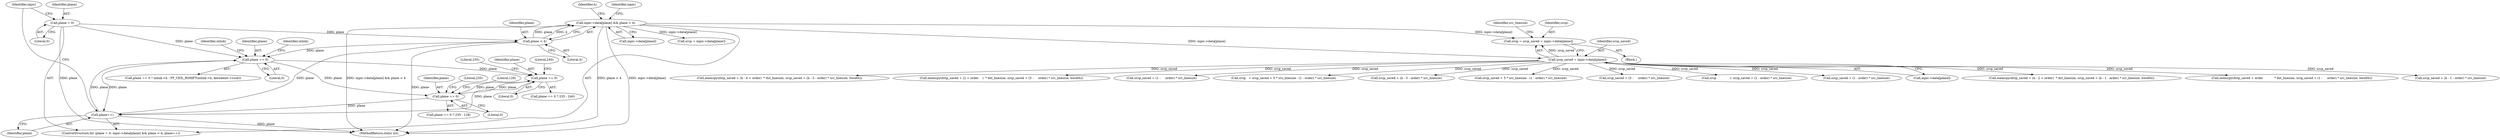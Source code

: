 digraph "0_FFmpeg_e43a0a232dbf6d3c161823c2e07c52e76227a1bc_5@pointer" {
"1000282" [label="(Call,srcp = srcp_saved = inpic->data[plane])"];
"1000284" [label="(Call,srcp_saved = inpic->data[plane])"];
"1000247" [label="(Call,inpic->data[plane] && plane < 4)"];
"1000253" [label="(Call,plane < 4)"];
"1000256" [label="(Call,plane++)"];
"1000738" [label="(Call,plane == 0)"];
"1000698" [label="(Call,plane == 0)"];
"1000262" [label="(Call,plane == 0)"];
"1000244" [label="(Call,plane = 0)"];
"1000424" [label="(Call,srcp_saved + (h - 3 - order) * src_linesize)"];
"1000491" [label="(Call,srcp_saved + 5 * src_linesize - (1 - order) * src_linesize)"];
"1000386" [label="(Call,srcp_saved + (3 -     order) * src_linesize)"];
"1000253" [label="(Call,plane < 4)"];
"1000742" [label="(Literal,240)"];
"1000255" [label="(Literal,4)"];
"1000321" [label="(Call,srcp              = srcp_saved + (1 - order) * src_linesize)"];
"1000264" [label="(Literal,0)"];
"1000246" [label="(Literal,0)"];
"1000741" [label="(Literal,235)"];
"1000698" [label="(Call,plane == 0)"];
"1000254" [label="(Identifier,plane)"];
"1000243" [label="(ControlStructure,for (plane = 0; inpic->data[plane] && plane < 4; plane++))"];
"1000699" [label="(Identifier,plane)"];
"1000323" [label="(Call,srcp_saved + (1 - order) * src_linesize)"];
"1000282" [label="(Call,srcp = srcp_saved = inpic->data[plane])"];
"1000245" [label="(Identifier,plane)"];
"1000286" [label="(Call,inpic->data[plane])"];
"1000701" [label="(Literal,235)"];
"1000702" [label="(Literal,128)"];
"1000244" [label="(Call,plane = 0)"];
"1000266" [label="(Identifier,inlink)"];
"1000258" [label="(Block,)"];
"1000283" [label="(Identifier,srcp)"];
"1000394" [label="(Call,memcpy(dstp_saved + (h - 2 + order)  * dst_linesize, srcp_saved + (h - 1 - order) * src_linesize, bwidth))"];
"1000262" [label="(Call,plane == 0)"];
"1000263" [label="(Identifier,plane)"];
"1000364" [label="(Call,memcpy(dstp_saved + order            * dst_linesize, srcp_saved + (1 -     order) * src_linesize, bwidth))"];
"1000739" [label="(Identifier,plane)"];
"1001153" [label="(MethodReturn,static int)"];
"1000738" [label="(Call,plane == 0)"];
"1000256" [label="(Call,plane++)"];
"1000247" [label="(Call,inpic->data[plane] && plane < 4)"];
"1000404" [label="(Call,srcp_saved + (h - 1 - order) * src_linesize)"];
"1001148" [label="(Identifier,inpic)"];
"1000270" [label="(Identifier,inlink)"];
"1000414" [label="(Call,memcpy(dstp_saved + (h - 4 + order)  * dst_linesize, srcp_saved + (h - 3 - order) * src_linesize, bwidth))"];
"1000292" [label="(Identifier,src_linesize)"];
"1000260" [label="(Identifier,h)"];
"1000378" [label="(Call,memcpy(dstp_saved + (2 + order    )  * dst_linesize, srcp_saved + (3 -     order) * src_linesize, bwidth))"];
"1000370" [label="(Call,srcp_saved + (1 -     order) * src_linesize)"];
"1000284" [label="(Call,srcp_saved = inpic->data[plane])"];
"1000248" [label="(Call,inpic->data[plane])"];
"1000740" [label="(Literal,0)"];
"1000700" [label="(Literal,0)"];
"1000697" [label="(Call,plane == 0 ? 235 : 128)"];
"1000285" [label="(Identifier,srcp_saved)"];
"1000261" [label="(Call,plane == 0 ? inlink->h : FF_CEIL_RSHIFT(inlink->h, kerndeint->vsub))"];
"1000257" [label="(Identifier,plane)"];
"1000489" [label="(Call,srcp   = srcp_saved + 5 * src_linesize - (1 - order) * src_linesize)"];
"1000250" [label="(Identifier,inpic)"];
"1000737" [label="(Call,plane == 0 ? 235 : 240)"];
"1001125" [label="(Call,srcp = inpic->data[plane])"];
"1000282" -> "1000258"  [label="AST: "];
"1000282" -> "1000284"  [label="CFG: "];
"1000283" -> "1000282"  [label="AST: "];
"1000284" -> "1000282"  [label="AST: "];
"1000292" -> "1000282"  [label="CFG: "];
"1000284" -> "1000282"  [label="DDG: srcp_saved"];
"1000247" -> "1000282"  [label="DDG: inpic->data[plane]"];
"1000284" -> "1000286"  [label="CFG: "];
"1000285" -> "1000284"  [label="AST: "];
"1000286" -> "1000284"  [label="AST: "];
"1000247" -> "1000284"  [label="DDG: inpic->data[plane]"];
"1000284" -> "1000321"  [label="DDG: srcp_saved"];
"1000284" -> "1000323"  [label="DDG: srcp_saved"];
"1000284" -> "1000364"  [label="DDG: srcp_saved"];
"1000284" -> "1000370"  [label="DDG: srcp_saved"];
"1000284" -> "1000378"  [label="DDG: srcp_saved"];
"1000284" -> "1000386"  [label="DDG: srcp_saved"];
"1000284" -> "1000394"  [label="DDG: srcp_saved"];
"1000284" -> "1000404"  [label="DDG: srcp_saved"];
"1000284" -> "1000414"  [label="DDG: srcp_saved"];
"1000284" -> "1000424"  [label="DDG: srcp_saved"];
"1000284" -> "1000489"  [label="DDG: srcp_saved"];
"1000284" -> "1000491"  [label="DDG: srcp_saved"];
"1000247" -> "1000243"  [label="AST: "];
"1000247" -> "1000248"  [label="CFG: "];
"1000247" -> "1000253"  [label="CFG: "];
"1000248" -> "1000247"  [label="AST: "];
"1000253" -> "1000247"  [label="AST: "];
"1000260" -> "1000247"  [label="CFG: "];
"1001148" -> "1000247"  [label="CFG: "];
"1000247" -> "1001153"  [label="DDG: inpic->data[plane]"];
"1000247" -> "1001153"  [label="DDG: plane < 4"];
"1000247" -> "1001153"  [label="DDG: inpic->data[plane] && plane < 4"];
"1000253" -> "1000247"  [label="DDG: plane"];
"1000253" -> "1000247"  [label="DDG: 4"];
"1000247" -> "1001125"  [label="DDG: inpic->data[plane]"];
"1000253" -> "1000255"  [label="CFG: "];
"1000254" -> "1000253"  [label="AST: "];
"1000255" -> "1000253"  [label="AST: "];
"1000253" -> "1001153"  [label="DDG: plane"];
"1000256" -> "1000253"  [label="DDG: plane"];
"1000244" -> "1000253"  [label="DDG: plane"];
"1000253" -> "1000262"  [label="DDG: plane"];
"1000256" -> "1000243"  [label="AST: "];
"1000256" -> "1000257"  [label="CFG: "];
"1000257" -> "1000256"  [label="AST: "];
"1000250" -> "1000256"  [label="CFG: "];
"1000256" -> "1001153"  [label="DDG: plane"];
"1000738" -> "1000256"  [label="DDG: plane"];
"1000698" -> "1000256"  [label="DDG: plane"];
"1000262" -> "1000256"  [label="DDG: plane"];
"1000256" -> "1000262"  [label="DDG: plane"];
"1000738" -> "1000737"  [label="AST: "];
"1000738" -> "1000740"  [label="CFG: "];
"1000739" -> "1000738"  [label="AST: "];
"1000740" -> "1000738"  [label="AST: "];
"1000741" -> "1000738"  [label="CFG: "];
"1000742" -> "1000738"  [label="CFG: "];
"1000738" -> "1000698"  [label="DDG: plane"];
"1000698" -> "1000738"  [label="DDG: plane"];
"1000262" -> "1000738"  [label="DDG: plane"];
"1000698" -> "1000697"  [label="AST: "];
"1000698" -> "1000700"  [label="CFG: "];
"1000699" -> "1000698"  [label="AST: "];
"1000700" -> "1000698"  [label="AST: "];
"1000701" -> "1000698"  [label="CFG: "];
"1000702" -> "1000698"  [label="CFG: "];
"1000262" -> "1000698"  [label="DDG: plane"];
"1000262" -> "1000261"  [label="AST: "];
"1000262" -> "1000264"  [label="CFG: "];
"1000263" -> "1000262"  [label="AST: "];
"1000264" -> "1000262"  [label="AST: "];
"1000266" -> "1000262"  [label="CFG: "];
"1000270" -> "1000262"  [label="CFG: "];
"1000244" -> "1000262"  [label="DDG: plane"];
"1000244" -> "1000243"  [label="AST: "];
"1000244" -> "1000246"  [label="CFG: "];
"1000245" -> "1000244"  [label="AST: "];
"1000246" -> "1000244"  [label="AST: "];
"1000250" -> "1000244"  [label="CFG: "];
"1000244" -> "1001153"  [label="DDG: plane"];
}
